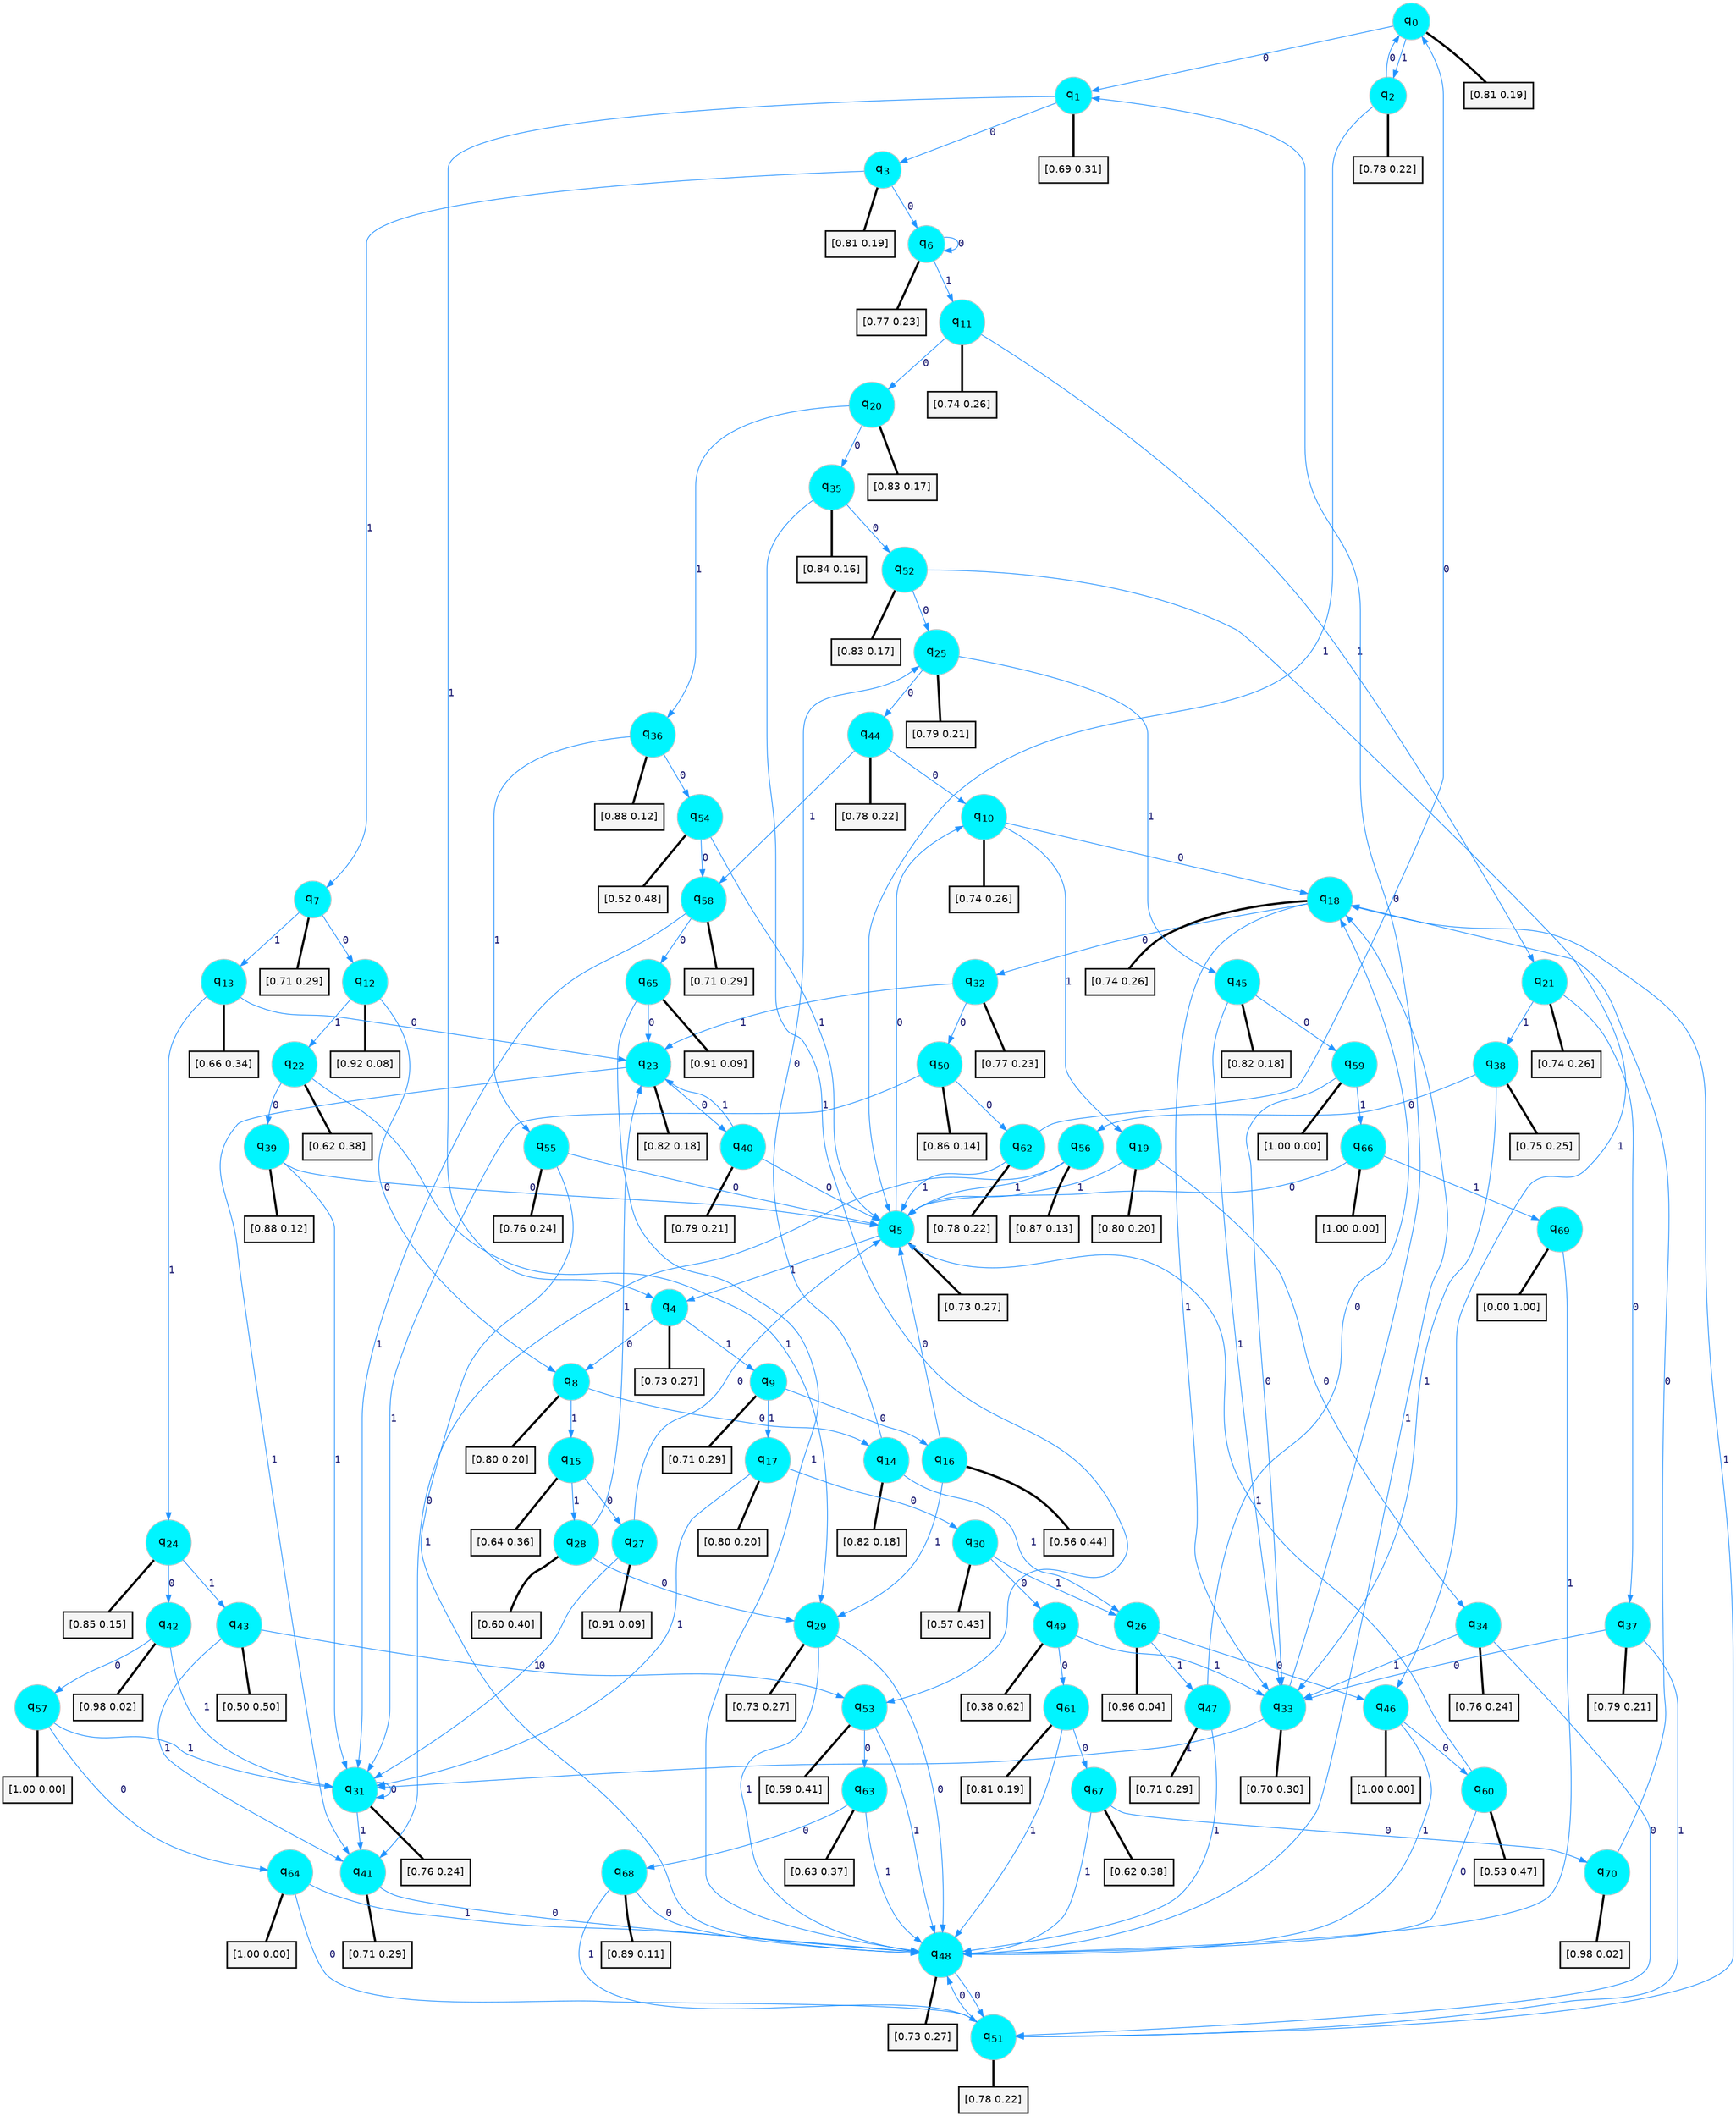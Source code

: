 digraph G {
graph [
bgcolor=transparent, dpi=300, rankdir=TD, size="40,25"];
node [
color=gray, fillcolor=turquoise1, fontcolor=black, fontname=Helvetica, fontsize=16, fontweight=bold, shape=circle, style=filled];
edge [
arrowsize=1, color=dodgerblue1, fontcolor=midnightblue, fontname=courier, fontweight=bold, penwidth=1, style=solid, weight=20];
0[label=<q<SUB>0</SUB>>];
1[label=<q<SUB>1</SUB>>];
2[label=<q<SUB>2</SUB>>];
3[label=<q<SUB>3</SUB>>];
4[label=<q<SUB>4</SUB>>];
5[label=<q<SUB>5</SUB>>];
6[label=<q<SUB>6</SUB>>];
7[label=<q<SUB>7</SUB>>];
8[label=<q<SUB>8</SUB>>];
9[label=<q<SUB>9</SUB>>];
10[label=<q<SUB>10</SUB>>];
11[label=<q<SUB>11</SUB>>];
12[label=<q<SUB>12</SUB>>];
13[label=<q<SUB>13</SUB>>];
14[label=<q<SUB>14</SUB>>];
15[label=<q<SUB>15</SUB>>];
16[label=<q<SUB>16</SUB>>];
17[label=<q<SUB>17</SUB>>];
18[label=<q<SUB>18</SUB>>];
19[label=<q<SUB>19</SUB>>];
20[label=<q<SUB>20</SUB>>];
21[label=<q<SUB>21</SUB>>];
22[label=<q<SUB>22</SUB>>];
23[label=<q<SUB>23</SUB>>];
24[label=<q<SUB>24</SUB>>];
25[label=<q<SUB>25</SUB>>];
26[label=<q<SUB>26</SUB>>];
27[label=<q<SUB>27</SUB>>];
28[label=<q<SUB>28</SUB>>];
29[label=<q<SUB>29</SUB>>];
30[label=<q<SUB>30</SUB>>];
31[label=<q<SUB>31</SUB>>];
32[label=<q<SUB>32</SUB>>];
33[label=<q<SUB>33</SUB>>];
34[label=<q<SUB>34</SUB>>];
35[label=<q<SUB>35</SUB>>];
36[label=<q<SUB>36</SUB>>];
37[label=<q<SUB>37</SUB>>];
38[label=<q<SUB>38</SUB>>];
39[label=<q<SUB>39</SUB>>];
40[label=<q<SUB>40</SUB>>];
41[label=<q<SUB>41</SUB>>];
42[label=<q<SUB>42</SUB>>];
43[label=<q<SUB>43</SUB>>];
44[label=<q<SUB>44</SUB>>];
45[label=<q<SUB>45</SUB>>];
46[label=<q<SUB>46</SUB>>];
47[label=<q<SUB>47</SUB>>];
48[label=<q<SUB>48</SUB>>];
49[label=<q<SUB>49</SUB>>];
50[label=<q<SUB>50</SUB>>];
51[label=<q<SUB>51</SUB>>];
52[label=<q<SUB>52</SUB>>];
53[label=<q<SUB>53</SUB>>];
54[label=<q<SUB>54</SUB>>];
55[label=<q<SUB>55</SUB>>];
56[label=<q<SUB>56</SUB>>];
57[label=<q<SUB>57</SUB>>];
58[label=<q<SUB>58</SUB>>];
59[label=<q<SUB>59</SUB>>];
60[label=<q<SUB>60</SUB>>];
61[label=<q<SUB>61</SUB>>];
62[label=<q<SUB>62</SUB>>];
63[label=<q<SUB>63</SUB>>];
64[label=<q<SUB>64</SUB>>];
65[label=<q<SUB>65</SUB>>];
66[label=<q<SUB>66</SUB>>];
67[label=<q<SUB>67</SUB>>];
68[label=<q<SUB>68</SUB>>];
69[label=<q<SUB>69</SUB>>];
70[label=<q<SUB>70</SUB>>];
71[label="[0.81 0.19]", shape=box,fontcolor=black, fontname=Helvetica, fontsize=14, penwidth=2, fillcolor=whitesmoke,color=black];
72[label="[0.69 0.31]", shape=box,fontcolor=black, fontname=Helvetica, fontsize=14, penwidth=2, fillcolor=whitesmoke,color=black];
73[label="[0.78 0.22]", shape=box,fontcolor=black, fontname=Helvetica, fontsize=14, penwidth=2, fillcolor=whitesmoke,color=black];
74[label="[0.81 0.19]", shape=box,fontcolor=black, fontname=Helvetica, fontsize=14, penwidth=2, fillcolor=whitesmoke,color=black];
75[label="[0.73 0.27]", shape=box,fontcolor=black, fontname=Helvetica, fontsize=14, penwidth=2, fillcolor=whitesmoke,color=black];
76[label="[0.73 0.27]", shape=box,fontcolor=black, fontname=Helvetica, fontsize=14, penwidth=2, fillcolor=whitesmoke,color=black];
77[label="[0.77 0.23]", shape=box,fontcolor=black, fontname=Helvetica, fontsize=14, penwidth=2, fillcolor=whitesmoke,color=black];
78[label="[0.71 0.29]", shape=box,fontcolor=black, fontname=Helvetica, fontsize=14, penwidth=2, fillcolor=whitesmoke,color=black];
79[label="[0.80 0.20]", shape=box,fontcolor=black, fontname=Helvetica, fontsize=14, penwidth=2, fillcolor=whitesmoke,color=black];
80[label="[0.71 0.29]", shape=box,fontcolor=black, fontname=Helvetica, fontsize=14, penwidth=2, fillcolor=whitesmoke,color=black];
81[label="[0.74 0.26]", shape=box,fontcolor=black, fontname=Helvetica, fontsize=14, penwidth=2, fillcolor=whitesmoke,color=black];
82[label="[0.74 0.26]", shape=box,fontcolor=black, fontname=Helvetica, fontsize=14, penwidth=2, fillcolor=whitesmoke,color=black];
83[label="[0.92 0.08]", shape=box,fontcolor=black, fontname=Helvetica, fontsize=14, penwidth=2, fillcolor=whitesmoke,color=black];
84[label="[0.66 0.34]", shape=box,fontcolor=black, fontname=Helvetica, fontsize=14, penwidth=2, fillcolor=whitesmoke,color=black];
85[label="[0.82 0.18]", shape=box,fontcolor=black, fontname=Helvetica, fontsize=14, penwidth=2, fillcolor=whitesmoke,color=black];
86[label="[0.64 0.36]", shape=box,fontcolor=black, fontname=Helvetica, fontsize=14, penwidth=2, fillcolor=whitesmoke,color=black];
87[label="[0.56 0.44]", shape=box,fontcolor=black, fontname=Helvetica, fontsize=14, penwidth=2, fillcolor=whitesmoke,color=black];
88[label="[0.80 0.20]", shape=box,fontcolor=black, fontname=Helvetica, fontsize=14, penwidth=2, fillcolor=whitesmoke,color=black];
89[label="[0.74 0.26]", shape=box,fontcolor=black, fontname=Helvetica, fontsize=14, penwidth=2, fillcolor=whitesmoke,color=black];
90[label="[0.80 0.20]", shape=box,fontcolor=black, fontname=Helvetica, fontsize=14, penwidth=2, fillcolor=whitesmoke,color=black];
91[label="[0.83 0.17]", shape=box,fontcolor=black, fontname=Helvetica, fontsize=14, penwidth=2, fillcolor=whitesmoke,color=black];
92[label="[0.74 0.26]", shape=box,fontcolor=black, fontname=Helvetica, fontsize=14, penwidth=2, fillcolor=whitesmoke,color=black];
93[label="[0.62 0.38]", shape=box,fontcolor=black, fontname=Helvetica, fontsize=14, penwidth=2, fillcolor=whitesmoke,color=black];
94[label="[0.82 0.18]", shape=box,fontcolor=black, fontname=Helvetica, fontsize=14, penwidth=2, fillcolor=whitesmoke,color=black];
95[label="[0.85 0.15]", shape=box,fontcolor=black, fontname=Helvetica, fontsize=14, penwidth=2, fillcolor=whitesmoke,color=black];
96[label="[0.79 0.21]", shape=box,fontcolor=black, fontname=Helvetica, fontsize=14, penwidth=2, fillcolor=whitesmoke,color=black];
97[label="[0.96 0.04]", shape=box,fontcolor=black, fontname=Helvetica, fontsize=14, penwidth=2, fillcolor=whitesmoke,color=black];
98[label="[0.91 0.09]", shape=box,fontcolor=black, fontname=Helvetica, fontsize=14, penwidth=2, fillcolor=whitesmoke,color=black];
99[label="[0.60 0.40]", shape=box,fontcolor=black, fontname=Helvetica, fontsize=14, penwidth=2, fillcolor=whitesmoke,color=black];
100[label="[0.73 0.27]", shape=box,fontcolor=black, fontname=Helvetica, fontsize=14, penwidth=2, fillcolor=whitesmoke,color=black];
101[label="[0.57 0.43]", shape=box,fontcolor=black, fontname=Helvetica, fontsize=14, penwidth=2, fillcolor=whitesmoke,color=black];
102[label="[0.76 0.24]", shape=box,fontcolor=black, fontname=Helvetica, fontsize=14, penwidth=2, fillcolor=whitesmoke,color=black];
103[label="[0.77 0.23]", shape=box,fontcolor=black, fontname=Helvetica, fontsize=14, penwidth=2, fillcolor=whitesmoke,color=black];
104[label="[0.70 0.30]", shape=box,fontcolor=black, fontname=Helvetica, fontsize=14, penwidth=2, fillcolor=whitesmoke,color=black];
105[label="[0.76 0.24]", shape=box,fontcolor=black, fontname=Helvetica, fontsize=14, penwidth=2, fillcolor=whitesmoke,color=black];
106[label="[0.84 0.16]", shape=box,fontcolor=black, fontname=Helvetica, fontsize=14, penwidth=2, fillcolor=whitesmoke,color=black];
107[label="[0.88 0.12]", shape=box,fontcolor=black, fontname=Helvetica, fontsize=14, penwidth=2, fillcolor=whitesmoke,color=black];
108[label="[0.79 0.21]", shape=box,fontcolor=black, fontname=Helvetica, fontsize=14, penwidth=2, fillcolor=whitesmoke,color=black];
109[label="[0.75 0.25]", shape=box,fontcolor=black, fontname=Helvetica, fontsize=14, penwidth=2, fillcolor=whitesmoke,color=black];
110[label="[0.88 0.12]", shape=box,fontcolor=black, fontname=Helvetica, fontsize=14, penwidth=2, fillcolor=whitesmoke,color=black];
111[label="[0.79 0.21]", shape=box,fontcolor=black, fontname=Helvetica, fontsize=14, penwidth=2, fillcolor=whitesmoke,color=black];
112[label="[0.71 0.29]", shape=box,fontcolor=black, fontname=Helvetica, fontsize=14, penwidth=2, fillcolor=whitesmoke,color=black];
113[label="[0.98 0.02]", shape=box,fontcolor=black, fontname=Helvetica, fontsize=14, penwidth=2, fillcolor=whitesmoke,color=black];
114[label="[0.50 0.50]", shape=box,fontcolor=black, fontname=Helvetica, fontsize=14, penwidth=2, fillcolor=whitesmoke,color=black];
115[label="[0.78 0.22]", shape=box,fontcolor=black, fontname=Helvetica, fontsize=14, penwidth=2, fillcolor=whitesmoke,color=black];
116[label="[0.82 0.18]", shape=box,fontcolor=black, fontname=Helvetica, fontsize=14, penwidth=2, fillcolor=whitesmoke,color=black];
117[label="[1.00 0.00]", shape=box,fontcolor=black, fontname=Helvetica, fontsize=14, penwidth=2, fillcolor=whitesmoke,color=black];
118[label="[0.71 0.29]", shape=box,fontcolor=black, fontname=Helvetica, fontsize=14, penwidth=2, fillcolor=whitesmoke,color=black];
119[label="[0.73 0.27]", shape=box,fontcolor=black, fontname=Helvetica, fontsize=14, penwidth=2, fillcolor=whitesmoke,color=black];
120[label="[0.38 0.62]", shape=box,fontcolor=black, fontname=Helvetica, fontsize=14, penwidth=2, fillcolor=whitesmoke,color=black];
121[label="[0.86 0.14]", shape=box,fontcolor=black, fontname=Helvetica, fontsize=14, penwidth=2, fillcolor=whitesmoke,color=black];
122[label="[0.78 0.22]", shape=box,fontcolor=black, fontname=Helvetica, fontsize=14, penwidth=2, fillcolor=whitesmoke,color=black];
123[label="[0.83 0.17]", shape=box,fontcolor=black, fontname=Helvetica, fontsize=14, penwidth=2, fillcolor=whitesmoke,color=black];
124[label="[0.59 0.41]", shape=box,fontcolor=black, fontname=Helvetica, fontsize=14, penwidth=2, fillcolor=whitesmoke,color=black];
125[label="[0.52 0.48]", shape=box,fontcolor=black, fontname=Helvetica, fontsize=14, penwidth=2, fillcolor=whitesmoke,color=black];
126[label="[0.76 0.24]", shape=box,fontcolor=black, fontname=Helvetica, fontsize=14, penwidth=2, fillcolor=whitesmoke,color=black];
127[label="[0.87 0.13]", shape=box,fontcolor=black, fontname=Helvetica, fontsize=14, penwidth=2, fillcolor=whitesmoke,color=black];
128[label="[1.00 0.00]", shape=box,fontcolor=black, fontname=Helvetica, fontsize=14, penwidth=2, fillcolor=whitesmoke,color=black];
129[label="[0.71 0.29]", shape=box,fontcolor=black, fontname=Helvetica, fontsize=14, penwidth=2, fillcolor=whitesmoke,color=black];
130[label="[1.00 0.00]", shape=box,fontcolor=black, fontname=Helvetica, fontsize=14, penwidth=2, fillcolor=whitesmoke,color=black];
131[label="[0.53 0.47]", shape=box,fontcolor=black, fontname=Helvetica, fontsize=14, penwidth=2, fillcolor=whitesmoke,color=black];
132[label="[0.81 0.19]", shape=box,fontcolor=black, fontname=Helvetica, fontsize=14, penwidth=2, fillcolor=whitesmoke,color=black];
133[label="[0.78 0.22]", shape=box,fontcolor=black, fontname=Helvetica, fontsize=14, penwidth=2, fillcolor=whitesmoke,color=black];
134[label="[0.63 0.37]", shape=box,fontcolor=black, fontname=Helvetica, fontsize=14, penwidth=2, fillcolor=whitesmoke,color=black];
135[label="[1.00 0.00]", shape=box,fontcolor=black, fontname=Helvetica, fontsize=14, penwidth=2, fillcolor=whitesmoke,color=black];
136[label="[0.91 0.09]", shape=box,fontcolor=black, fontname=Helvetica, fontsize=14, penwidth=2, fillcolor=whitesmoke,color=black];
137[label="[1.00 0.00]", shape=box,fontcolor=black, fontname=Helvetica, fontsize=14, penwidth=2, fillcolor=whitesmoke,color=black];
138[label="[0.62 0.38]", shape=box,fontcolor=black, fontname=Helvetica, fontsize=14, penwidth=2, fillcolor=whitesmoke,color=black];
139[label="[0.89 0.11]", shape=box,fontcolor=black, fontname=Helvetica, fontsize=14, penwidth=2, fillcolor=whitesmoke,color=black];
140[label="[0.00 1.00]", shape=box,fontcolor=black, fontname=Helvetica, fontsize=14, penwidth=2, fillcolor=whitesmoke,color=black];
141[label="[0.98 0.02]", shape=box,fontcolor=black, fontname=Helvetica, fontsize=14, penwidth=2, fillcolor=whitesmoke,color=black];
0->1 [label=0];
0->2 [label=1];
0->71 [arrowhead=none, penwidth=3,color=black];
1->3 [label=0];
1->4 [label=1];
1->72 [arrowhead=none, penwidth=3,color=black];
2->0 [label=0];
2->5 [label=1];
2->73 [arrowhead=none, penwidth=3,color=black];
3->6 [label=0];
3->7 [label=1];
3->74 [arrowhead=none, penwidth=3,color=black];
4->8 [label=0];
4->9 [label=1];
4->75 [arrowhead=none, penwidth=3,color=black];
5->10 [label=0];
5->4 [label=1];
5->76 [arrowhead=none, penwidth=3,color=black];
6->6 [label=0];
6->11 [label=1];
6->77 [arrowhead=none, penwidth=3,color=black];
7->12 [label=0];
7->13 [label=1];
7->78 [arrowhead=none, penwidth=3,color=black];
8->14 [label=0];
8->15 [label=1];
8->79 [arrowhead=none, penwidth=3,color=black];
9->16 [label=0];
9->17 [label=1];
9->80 [arrowhead=none, penwidth=3,color=black];
10->18 [label=0];
10->19 [label=1];
10->81 [arrowhead=none, penwidth=3,color=black];
11->20 [label=0];
11->21 [label=1];
11->82 [arrowhead=none, penwidth=3,color=black];
12->8 [label=0];
12->22 [label=1];
12->83 [arrowhead=none, penwidth=3,color=black];
13->23 [label=0];
13->24 [label=1];
13->84 [arrowhead=none, penwidth=3,color=black];
14->25 [label=0];
14->26 [label=1];
14->85 [arrowhead=none, penwidth=3,color=black];
15->27 [label=0];
15->28 [label=1];
15->86 [arrowhead=none, penwidth=3,color=black];
16->5 [label=0];
16->29 [label=1];
16->87 [arrowhead=none, penwidth=3,color=black];
17->30 [label=0];
17->31 [label=1];
17->88 [arrowhead=none, penwidth=3,color=black];
18->32 [label=0];
18->33 [label=1];
18->89 [arrowhead=none, penwidth=3,color=black];
19->34 [label=0];
19->5 [label=1];
19->90 [arrowhead=none, penwidth=3,color=black];
20->35 [label=0];
20->36 [label=1];
20->91 [arrowhead=none, penwidth=3,color=black];
21->37 [label=0];
21->38 [label=1];
21->92 [arrowhead=none, penwidth=3,color=black];
22->39 [label=0];
22->29 [label=1];
22->93 [arrowhead=none, penwidth=3,color=black];
23->40 [label=0];
23->41 [label=1];
23->94 [arrowhead=none, penwidth=3,color=black];
24->42 [label=0];
24->43 [label=1];
24->95 [arrowhead=none, penwidth=3,color=black];
25->44 [label=0];
25->45 [label=1];
25->96 [arrowhead=none, penwidth=3,color=black];
26->46 [label=0];
26->47 [label=1];
26->97 [arrowhead=none, penwidth=3,color=black];
27->5 [label=0];
27->31 [label=1];
27->98 [arrowhead=none, penwidth=3,color=black];
28->29 [label=0];
28->23 [label=1];
28->99 [arrowhead=none, penwidth=3,color=black];
29->48 [label=0];
29->48 [label=1];
29->100 [arrowhead=none, penwidth=3,color=black];
30->49 [label=0];
30->26 [label=1];
30->101 [arrowhead=none, penwidth=3,color=black];
31->31 [label=0];
31->41 [label=1];
31->102 [arrowhead=none, penwidth=3,color=black];
32->50 [label=0];
32->23 [label=1];
32->103 [arrowhead=none, penwidth=3,color=black];
33->1 [label=0];
33->31 [label=1];
33->104 [arrowhead=none, penwidth=3,color=black];
34->51 [label=0];
34->33 [label=1];
34->105 [arrowhead=none, penwidth=3,color=black];
35->52 [label=0];
35->53 [label=1];
35->106 [arrowhead=none, penwidth=3,color=black];
36->54 [label=0];
36->55 [label=1];
36->107 [arrowhead=none, penwidth=3,color=black];
37->33 [label=0];
37->51 [label=1];
37->108 [arrowhead=none, penwidth=3,color=black];
38->56 [label=0];
38->33 [label=1];
38->109 [arrowhead=none, penwidth=3,color=black];
39->5 [label=0];
39->31 [label=1];
39->110 [arrowhead=none, penwidth=3,color=black];
40->5 [label=0];
40->23 [label=1];
40->111 [arrowhead=none, penwidth=3,color=black];
41->48 [label=0];
41->112 [arrowhead=none, penwidth=3,color=black];
42->57 [label=0];
42->31 [label=1];
42->113 [arrowhead=none, penwidth=3,color=black];
43->53 [label=0];
43->41 [label=1];
43->114 [arrowhead=none, penwidth=3,color=black];
44->10 [label=0];
44->58 [label=1];
44->115 [arrowhead=none, penwidth=3,color=black];
45->59 [label=0];
45->33 [label=1];
45->116 [arrowhead=none, penwidth=3,color=black];
46->60 [label=0];
46->48 [label=1];
46->117 [arrowhead=none, penwidth=3,color=black];
47->18 [label=0];
47->48 [label=1];
47->118 [arrowhead=none, penwidth=3,color=black];
48->51 [label=0];
48->18 [label=1];
48->119 [arrowhead=none, penwidth=3,color=black];
49->61 [label=0];
49->33 [label=1];
49->120 [arrowhead=none, penwidth=3,color=black];
50->62 [label=0];
50->31 [label=1];
50->121 [arrowhead=none, penwidth=3,color=black];
51->48 [label=0];
51->18 [label=1];
51->122 [arrowhead=none, penwidth=3,color=black];
52->25 [label=0];
52->46 [label=1];
52->123 [arrowhead=none, penwidth=3,color=black];
53->63 [label=0];
53->48 [label=1];
53->124 [arrowhead=none, penwidth=3,color=black];
54->58 [label=0];
54->5 [label=1];
54->125 [arrowhead=none, penwidth=3,color=black];
55->5 [label=0];
55->48 [label=1];
55->126 [arrowhead=none, penwidth=3,color=black];
56->41 [label=0];
56->5 [label=1];
56->127 [arrowhead=none, penwidth=3,color=black];
57->64 [label=0];
57->31 [label=1];
57->128 [arrowhead=none, penwidth=3,color=black];
58->65 [label=0];
58->31 [label=1];
58->129 [arrowhead=none, penwidth=3,color=black];
59->33 [label=0];
59->66 [label=1];
59->130 [arrowhead=none, penwidth=3,color=black];
60->48 [label=0];
60->5 [label=1];
60->131 [arrowhead=none, penwidth=3,color=black];
61->67 [label=0];
61->48 [label=1];
61->132 [arrowhead=none, penwidth=3,color=black];
62->0 [label=0];
62->5 [label=1];
62->133 [arrowhead=none, penwidth=3,color=black];
63->68 [label=0];
63->48 [label=1];
63->134 [arrowhead=none, penwidth=3,color=black];
64->51 [label=0];
64->48 [label=1];
64->135 [arrowhead=none, penwidth=3,color=black];
65->23 [label=0];
65->48 [label=1];
65->136 [arrowhead=none, penwidth=3,color=black];
66->5 [label=0];
66->69 [label=1];
66->137 [arrowhead=none, penwidth=3,color=black];
67->70 [label=0];
67->48 [label=1];
67->138 [arrowhead=none, penwidth=3,color=black];
68->48 [label=0];
68->51 [label=1];
68->139 [arrowhead=none, penwidth=3,color=black];
69->48 [label=1];
69->140 [arrowhead=none, penwidth=3,color=black];
70->18 [label=0];
70->141 [arrowhead=none, penwidth=3,color=black];
}
